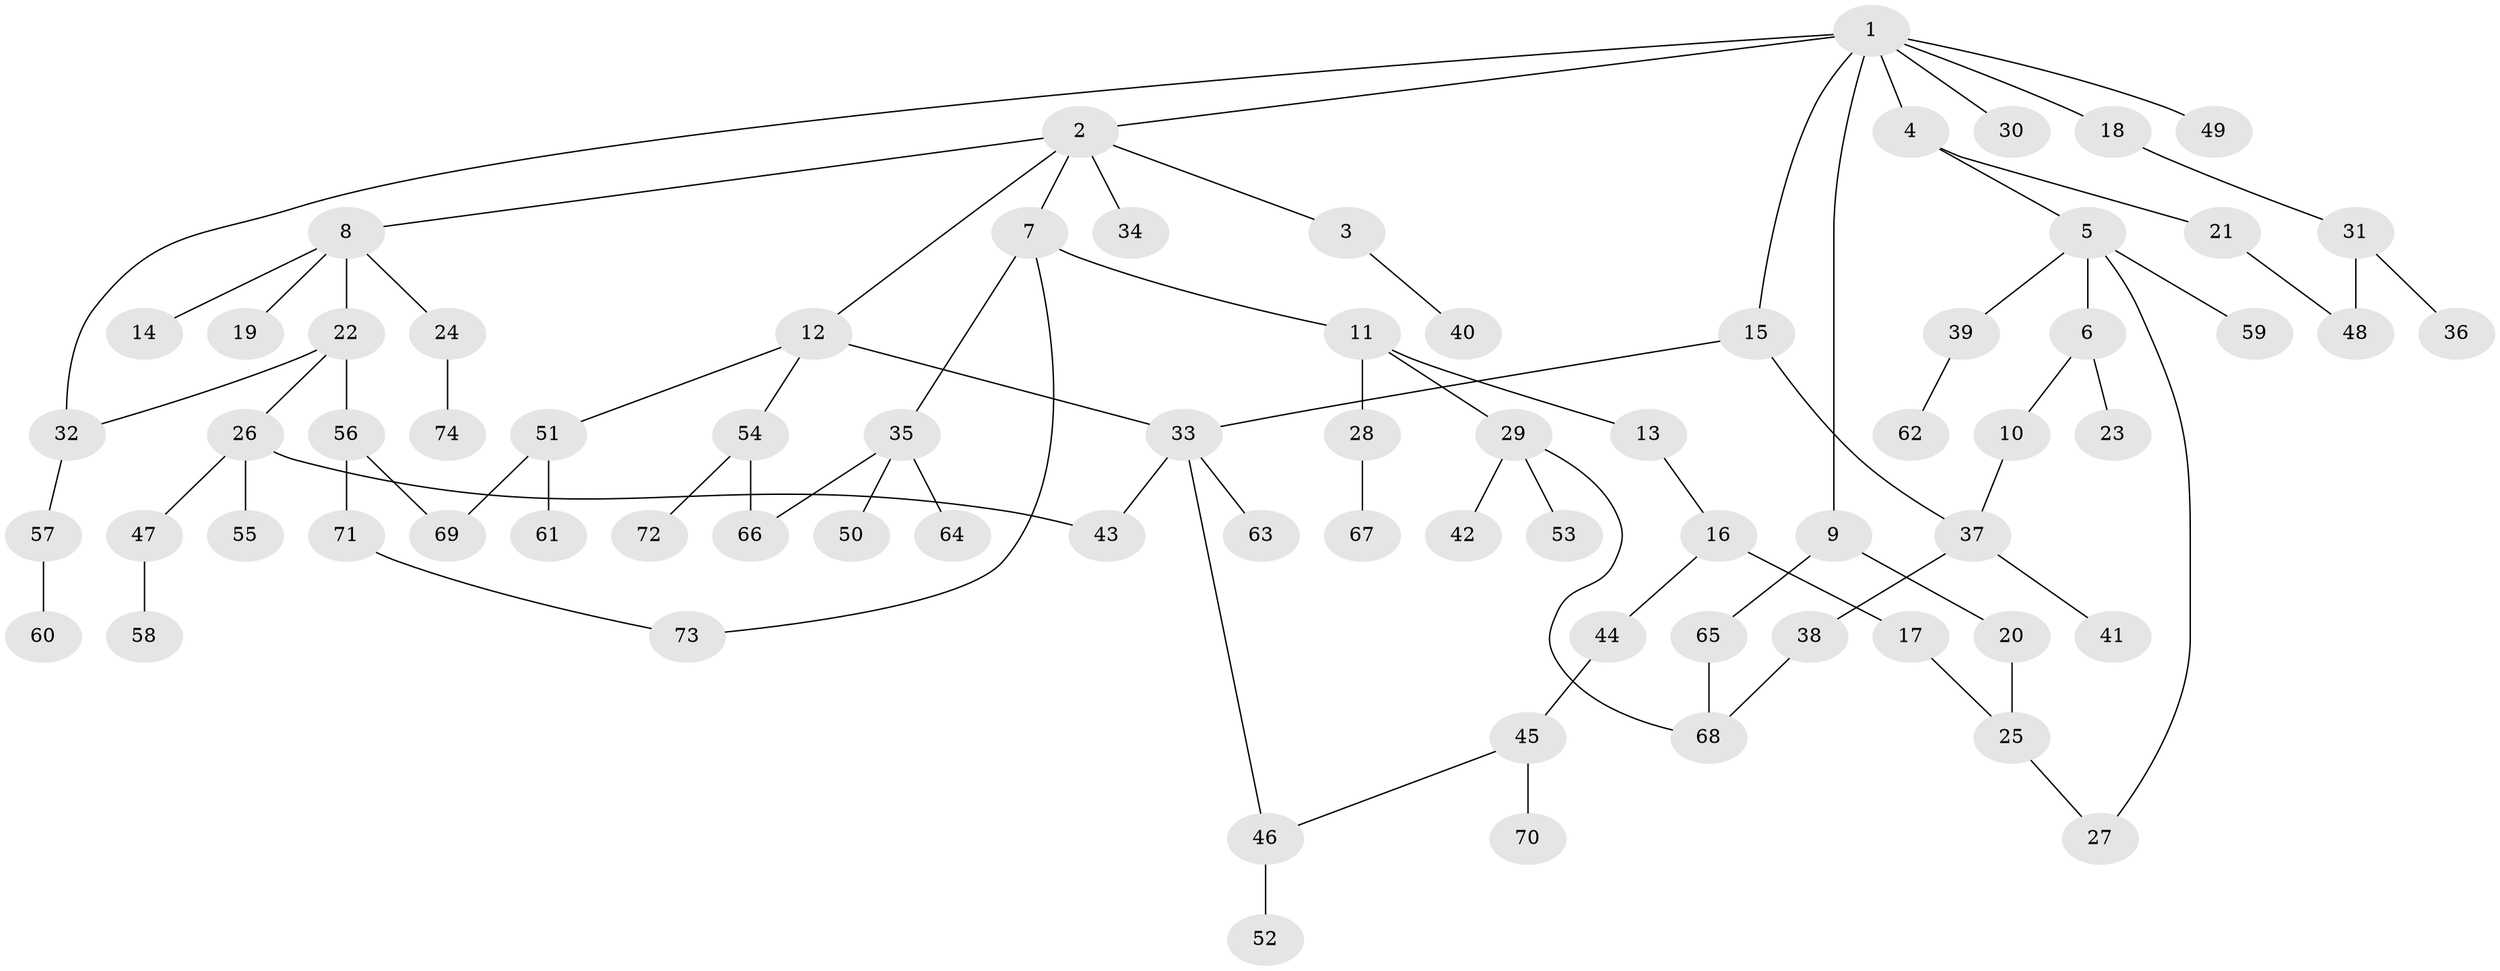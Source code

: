 // coarse degree distribution, {7: 0.022222222222222223, 5: 0.044444444444444446, 1: 0.24444444444444444, 3: 0.26666666666666666, 4: 0.13333333333333333, 2: 0.28888888888888886}
// Generated by graph-tools (version 1.1) at 2025/49/03/04/25 22:49:07]
// undirected, 74 vertices, 86 edges
graph export_dot {
  node [color=gray90,style=filled];
  1;
  2;
  3;
  4;
  5;
  6;
  7;
  8;
  9;
  10;
  11;
  12;
  13;
  14;
  15;
  16;
  17;
  18;
  19;
  20;
  21;
  22;
  23;
  24;
  25;
  26;
  27;
  28;
  29;
  30;
  31;
  32;
  33;
  34;
  35;
  36;
  37;
  38;
  39;
  40;
  41;
  42;
  43;
  44;
  45;
  46;
  47;
  48;
  49;
  50;
  51;
  52;
  53;
  54;
  55;
  56;
  57;
  58;
  59;
  60;
  61;
  62;
  63;
  64;
  65;
  66;
  67;
  68;
  69;
  70;
  71;
  72;
  73;
  74;
  1 -- 2;
  1 -- 4;
  1 -- 9;
  1 -- 15;
  1 -- 18;
  1 -- 30;
  1 -- 32;
  1 -- 49;
  2 -- 3;
  2 -- 7;
  2 -- 8;
  2 -- 12;
  2 -- 34;
  3 -- 40;
  4 -- 5;
  4 -- 21;
  5 -- 6;
  5 -- 39;
  5 -- 59;
  5 -- 27;
  6 -- 10;
  6 -- 23;
  7 -- 11;
  7 -- 35;
  7 -- 73;
  8 -- 14;
  8 -- 19;
  8 -- 22;
  8 -- 24;
  9 -- 20;
  9 -- 65;
  10 -- 37;
  11 -- 13;
  11 -- 28;
  11 -- 29;
  12 -- 33;
  12 -- 51;
  12 -- 54;
  13 -- 16;
  15 -- 33;
  15 -- 37;
  16 -- 17;
  16 -- 44;
  17 -- 25;
  18 -- 31;
  20 -- 25;
  21 -- 48;
  22 -- 26;
  22 -- 56;
  22 -- 32;
  24 -- 74;
  25 -- 27;
  26 -- 43;
  26 -- 47;
  26 -- 55;
  28 -- 67;
  29 -- 42;
  29 -- 53;
  29 -- 68;
  31 -- 36;
  31 -- 48;
  32 -- 57;
  33 -- 46;
  33 -- 63;
  33 -- 43;
  35 -- 50;
  35 -- 64;
  35 -- 66;
  37 -- 38;
  37 -- 41;
  38 -- 68;
  39 -- 62;
  44 -- 45;
  45 -- 70;
  45 -- 46;
  46 -- 52;
  47 -- 58;
  51 -- 61;
  51 -- 69;
  54 -- 72;
  54 -- 66;
  56 -- 69;
  56 -- 71;
  57 -- 60;
  65 -- 68;
  71 -- 73;
}
